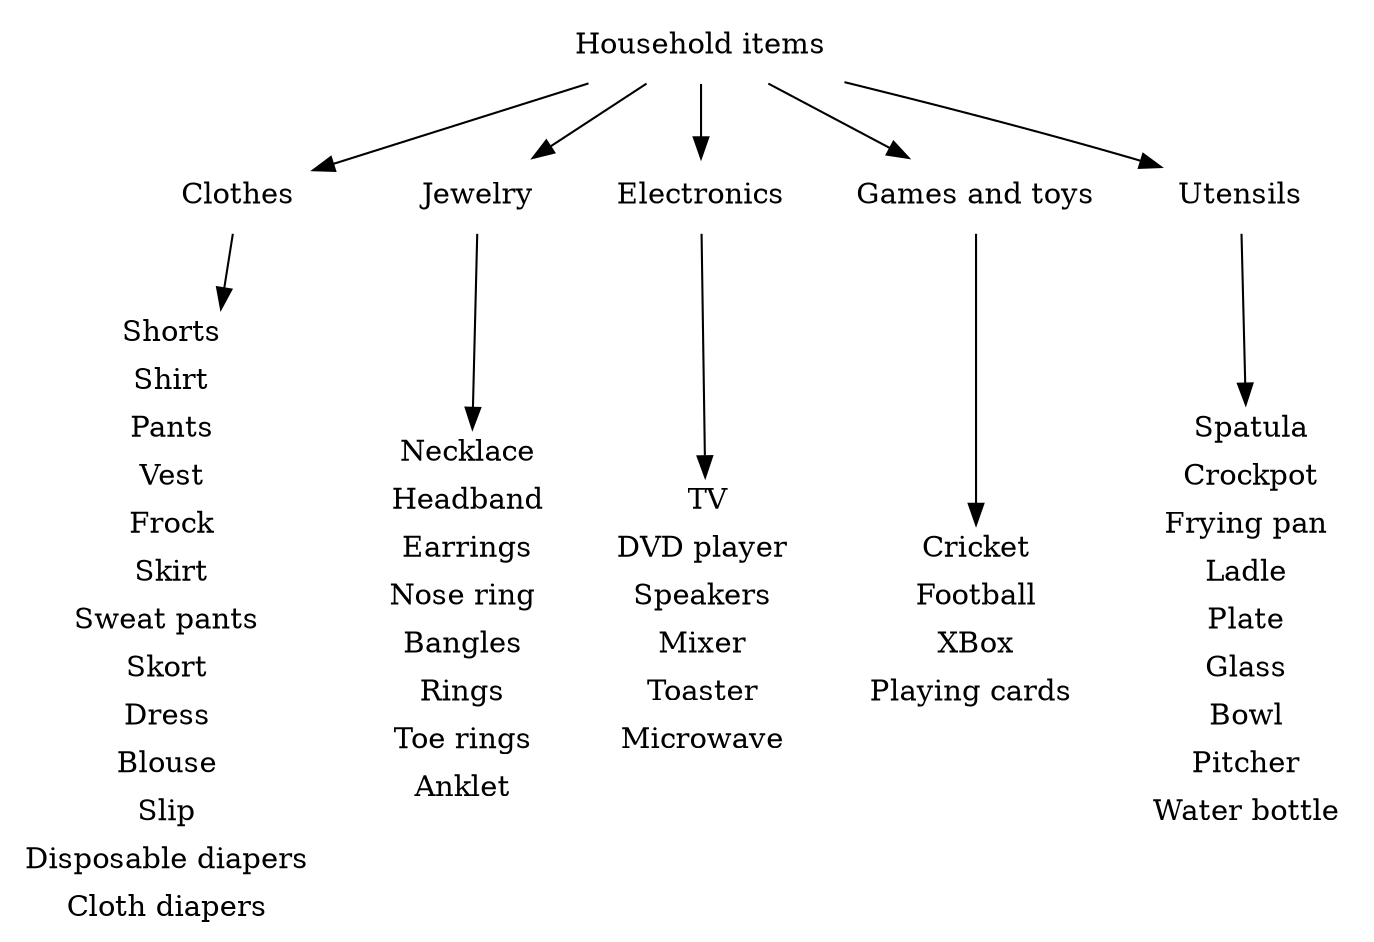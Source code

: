digraph G {
    household_items [shape=plaintext, ordering=out, label="Household items"];
    clothes [shape=plaintext, label="Clothes"];
    electronics [shape=plaintext, label="Electronics"];
    jewelry [shape=plaintext, label="Jewelry"];
    games_and_toys [shape=plaintext, label="Games and toys"];
    utensils [shape=plaintext, label="Utensils"];
    // Connections
    household_items -> clothes;
    household_items -> jewelry;
    household_items -> electronics;
    household_items -> games_and_toys;
    household_items -> utensils;
    // And now the items themsevles.
    clothes_items [shape=record, color=white, label=
        "{Shorts | Shirt | Pants | Vest | Frock | Skirt | Sweat\ pants | Skort | Dress | Blouse | Slip | Disposable\ diapers | Cloth\ diapers }"];
    clothes -> clothes_items;
    electronics_items [shape=record, color=white, label=
        "{ TV | DVD\ player | Speakers | Mixer | Toaster | Microwave }"];
    electronics -> electronics_items;
    jewelry_items [shape=record, color=white, label=
        "{Necklace | Headband | Earrings | Nose\ ring | Bangles | Rings | Toe\ rings | Anklet }"];
    jewelry -> jewelry_items;
    games_and_toys_items [shape=record, color=white, label=
        "{Cricket | Football | XBox | Playing\ cards }"];
    games_and_toys -> games_and_toys_items;
    utensils_items [shape=record, color=white, label=
        "{Spatula | Crockpot | Frying\ pan | Ladle | Plate | Glass | Bowl | Pitcher | Water\ bottle }"];
    utensils -> utensils_items;
}
